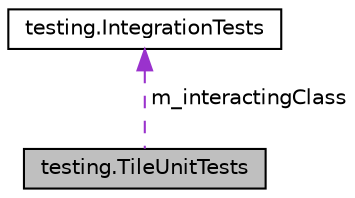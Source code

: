digraph "testing.TileUnitTests"
{
  edge [fontname="Helvetica",fontsize="10",labelfontname="Helvetica",labelfontsize="10"];
  node [fontname="Helvetica",fontsize="10",shape=record];
  Node1 [label="testing.TileUnitTests",height=0.2,width=0.4,color="black", fillcolor="grey75", style="filled", fontcolor="black"];
  Node2 -> Node1 [dir="back",color="darkorchid3",fontsize="10",style="dashed",label=" m_interactingClass" ,fontname="Helvetica"];
  Node2 [label="testing.IntegrationTests",height=0.2,width=0.4,color="black", fillcolor="white", style="filled",URL="$classtesting_1_1_integration_tests.html",tooltip="integration testing "];
}
